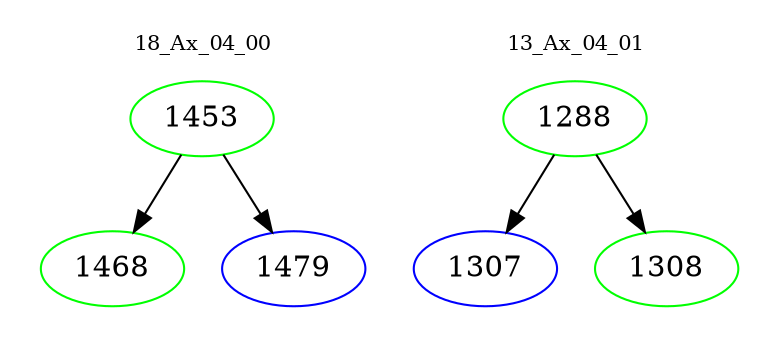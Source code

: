 digraph{
subgraph cluster_0 {
color = white
label = "18_Ax_04_00";
fontsize=10;
T0_1453 [label="1453", color="green"]
T0_1453 -> T0_1468 [color="black"]
T0_1468 [label="1468", color="green"]
T0_1453 -> T0_1479 [color="black"]
T0_1479 [label="1479", color="blue"]
}
subgraph cluster_1 {
color = white
label = "13_Ax_04_01";
fontsize=10;
T1_1288 [label="1288", color="green"]
T1_1288 -> T1_1307 [color="black"]
T1_1307 [label="1307", color="blue"]
T1_1288 -> T1_1308 [color="black"]
T1_1308 [label="1308", color="green"]
}
}
